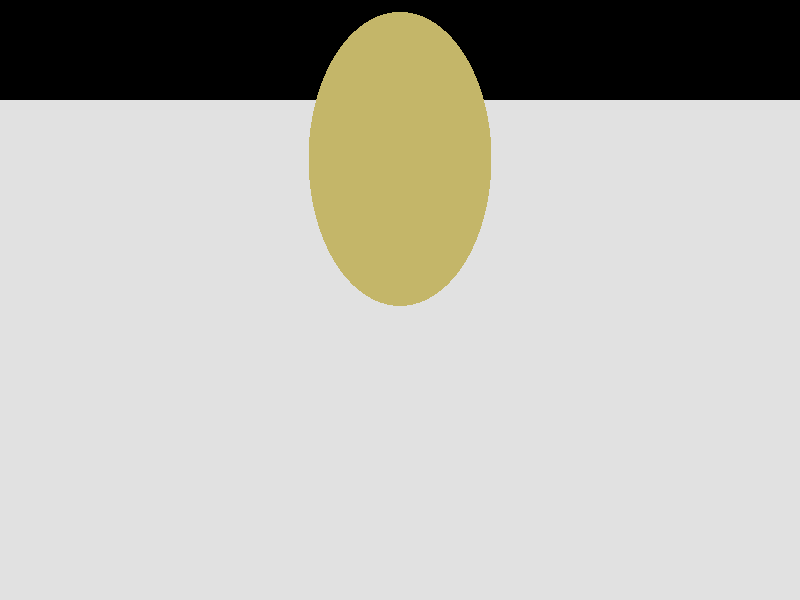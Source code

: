 // ------------------------------------------
// POV-Ray 3.7 Fichier de scène "Sphere1.pov"
// Par Boissier Florian, Avril-2017
//-------------------------------------------

//-------------------------------------------
// Inclusions
//-------------------------------------------
#include "colors.inc"

//-------------------------------------------
// Camera
//-------------------------------------------
camera {
  location <0, 2, -6>
  look_at <0, 0, 0>
}

//-------------------------------------------
// Soleil
//-------------------------------------------
light_source { 
  <-8, 10, -20>
   color White
}

//-------------------------------------------
// Sol
//-------------------------------------------
plane {
  <0, 1, 0>, 0
  pigment {Grey}
}
//-------------------------------------------
// Objets
//-------------------------------------------
// définition de la sphère
#declare Oeuf = sphere {
  <0, 1.25, 0>, 1.25
  texture { pigment {color Bronze} }
  //scale <Cos_r(R, THETA), 1, Sin_r(R, THETA)>
  scale <0.7, 1.1, 1>
  finish {
    phong 0.5
    diffuse 0.7
  }
};

// objet final
difference { 
  object { Oeuf }
  
  #declare I=0;
  #declare NbSpheres=30;
  #while (I < NbSpheres)
    #declare Depart = <0.7, 1.3, 0>;
    #declare Pos = vrotate(Depart, <0, I * 360 / NbSpheres, 0>);
    #declare Inter = trace(Oeuf, Pos, <0, 0, -Pos.z>);
      
    sphere {
      Inter, 0.05
      pigment { color Bronze }
    }
  #declare I=I+1;
  #end
}